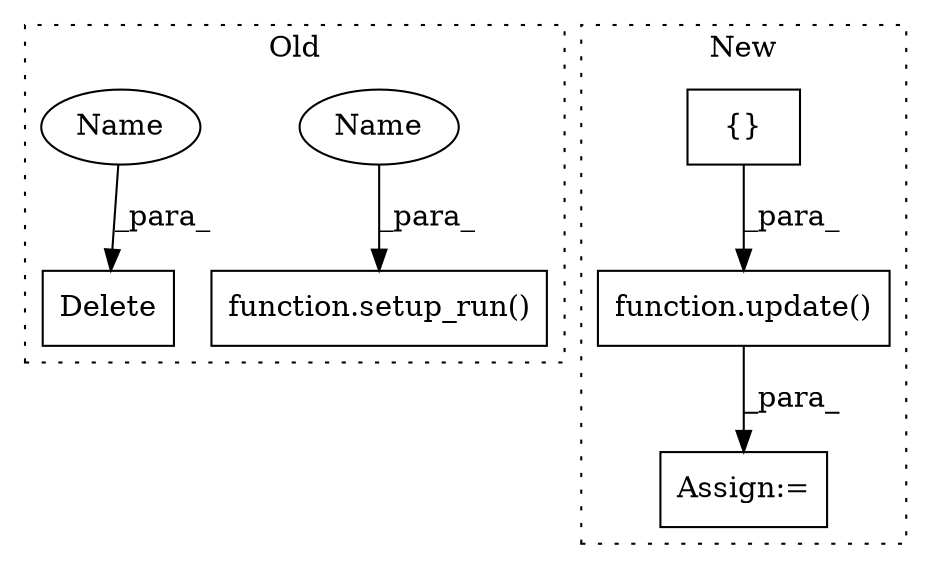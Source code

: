 digraph G {
subgraph cluster0 {
1 [label="function.setup_run()" a="75" s="12287,12303" l="10,1" shape="box"];
3 [label="Delete" a="101" s="12309" l="10" shape="box"];
6 [label="Name" a="87" s="12297" l="6" shape="ellipse"];
7 [label="Name" a="87" s="12313" l="6" shape="ellipse"];
label = "Old";
style="dotted";
}
subgraph cluster1 {
2 [label="{}" a="95" s="9856,9936" l="14,10" shape="box"];
4 [label="function.update()" a="75" s="9817,9946" l="16,7" shape="box"];
5 [label="Assign:=" a="68" s="9814" l="3" shape="box"];
label = "New";
style="dotted";
}
2 -> 4 [label="_para_"];
4 -> 5 [label="_para_"];
6 -> 1 [label="_para_"];
7 -> 3 [label="_para_"];
}